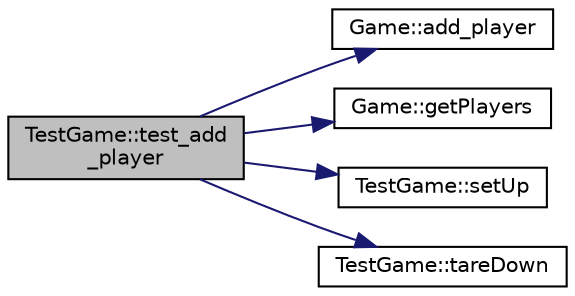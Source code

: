 digraph "TestGame::test_add_player"
{
 // INTERACTIVE_SVG=YES
 // LATEX_PDF_SIZE
  edge [fontname="Helvetica",fontsize="10",labelfontname="Helvetica",labelfontsize="10"];
  node [fontname="Helvetica",fontsize="10",shape=record];
  rankdir="LR";
  Node1 [label="TestGame::test_add\l_player",height=0.2,width=0.4,color="black", fillcolor="grey75", style="filled", fontcolor="black",tooltip=" "];
  Node1 -> Node2 [color="midnightblue",fontsize="10",style="solid",fontname="Helvetica"];
  Node2 [label="Game::add_player",height=0.2,width=0.4,color="black", fillcolor="white", style="filled",URL="$class_game.html#a57916fe5cb55a85464371173571cf681",tooltip="Adds a player to the game."];
  Node1 -> Node3 [color="midnightblue",fontsize="10",style="solid",fontname="Helvetica"];
  Node3 [label="Game::getPlayers",height=0.2,width=0.4,color="black", fillcolor="white", style="filled",URL="$class_game.html#a57e5aef2f67e77929842fab7a78404ea",tooltip="Gets the players in the game."];
  Node1 -> Node4 [color="midnightblue",fontsize="10",style="solid",fontname="Helvetica"];
  Node4 [label="TestGame::setUp",height=0.2,width=0.4,color="black", fillcolor="white", style="filled",URL="$class_test_game.html#a9c9f90a680072ff864d9e477d49556f6",tooltip=" "];
  Node1 -> Node5 [color="midnightblue",fontsize="10",style="solid",fontname="Helvetica"];
  Node5 [label="TestGame::tareDown",height=0.2,width=0.4,color="black", fillcolor="white", style="filled",URL="$class_test_game.html#a13d625d428905ea6da2d23281f9a26b7",tooltip=" "];
}
